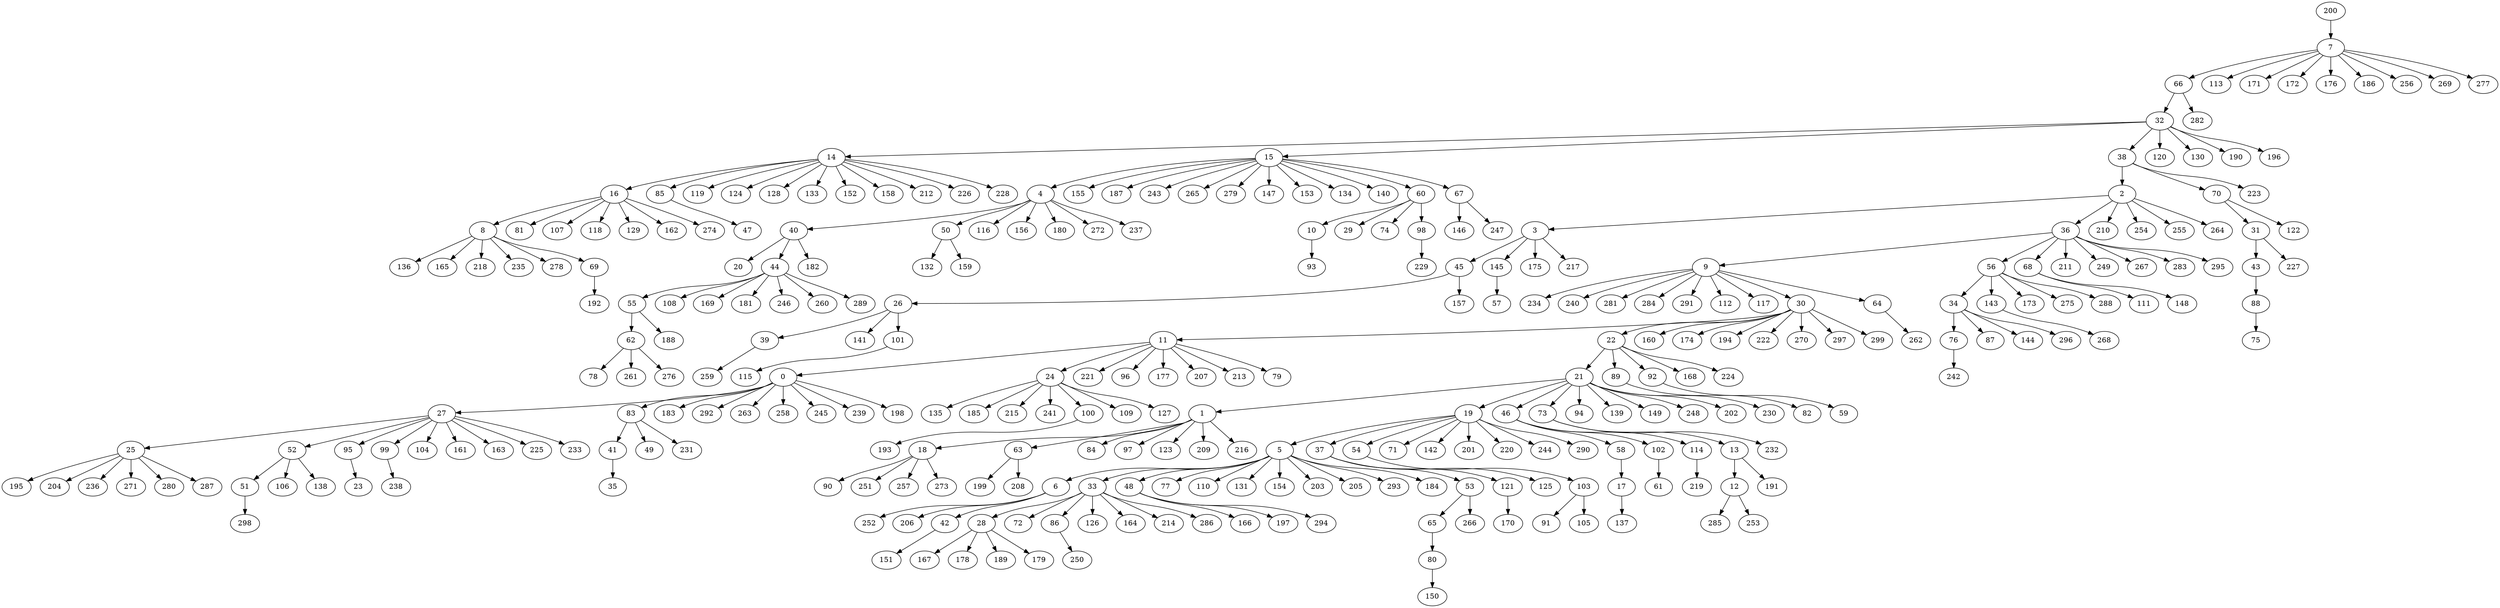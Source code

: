 digraph arbol {200 -> 7[Label=1];
7 -> 66[Label=1];
7 -> 113[Label=1];
7 -> 171[Label=1];
7 -> 172[Label=1];
7 -> 176[Label=1];
7 -> 186[Label=1];
7 -> 256[Label=1];
7 -> 269[Label=1];
7 -> 277[Label=1];
14 -> 16[Label=1];
8 -> 136[Label=1];
8 -> 165[Label=1];
14 -> 85[Label=1];
8 -> 218[Label=1];
8 -> 235[Label=1];
14 -> 119[Label=1];
8 -> 278[Label=1];
14 -> 124[Label=1];
14 -> 128[Label=1];
14 -> 133[Label=1];
14 -> 152[Label=1];
4 -> 40[Label=1];
9 -> 234[Label=1];
9 -> 240[Label=1];
14 -> 158[Label=1];
4 -> 50[Label=1];
4 -> 116[Label=1];
9 -> 281[Label=1];
9 -> 284[Label=1];
9 -> 291[Label=1];
12 -> 285[Label=1];
13 -> 12[Label=1];
13 -> 191[Label=1];
14 -> 212[Label=1];
4 -> 156[Label=1];
0 -> 27[Label=1];
4 -> 180[Label=1];
0 -> 83[Label=1];
0 -> 183[Label=1];
11 -> 0[Label=1];
15 -> 4[Label=1];
9 -> 112[Label=1];
6 -> 252[Label=1];
9 -> 117[Label=1];
15 -> 155[Label=1];
15 -> 187[Label=1];
15 -> 243[Label=1];
15 -> 265[Label=1];
15 -> 279[Label=1];
16 -> 81[Label=1];
2 -> 3[Label=1];
1 -> 18[Label=1];
1 -> 63[Label=1];
10 -> 93[Label=1];
16 -> 107[Label=1];
2 -> 36[Label=1];
1 -> 84[Label=1];
1 -> 97[Label=1];
2 -> 210[Label=1];
1 -> 123[Label=1];
1 -> 209[Label=1];
16 -> 118[Label=1];
2 -> 254[Label=1];
1 -> 216[Label=1];
2 -> 255[Label=1];
16 -> 129[Label=1];
2 -> 264[Label=1];
3 -> 45[Label=1];
5 -> 6[Label=1];
16 -> 162[Label=1];
3 -> 145[Label=1];
3 -> 175[Label=1];
5 -> 33[Label=1];
5 -> 48[Label=1];
5 -> 77[Label=1];
5 -> 110[Label=1];
16 -> 274[Label=1];
3 -> 217[Label=1];
5 -> 131[Label=1];
5 -> 154[Label=1];
17 -> 137[Label=1];
18 -> 90[Label=1];
18 -> 251[Label=1];
18 -> 257[Label=1];
18 -> 273[Label=1];
12 -> 253[Label=1];
19 -> 5[Label=1];
19 -> 37[Label=1];
19 -> 54[Label=1];
19 -> 71[Label=1];
19 -> 142[Label=1];
19 -> 201[Label=1];
19 -> 220[Label=1];
19 -> 244[Label=1];
19 -> 290[Label=1];
21 -> 19[Label=1];
21 -> 46[Label=1];
21 -> 73[Label=1];
21 -> 94[Label=1];
21 -> 139[Label=1];
21 -> 149[Label=1];
21 -> 248[Label=1];
22 -> 89[Label=1];
22 -> 92[Label=1];
22 -> 168[Label=1];
22 -> 224[Label=1];
24 -> 135[Label=1];
24 -> 185[Label=1];
24 -> 215[Label=1];
24 -> 241[Label=1];
25 -> 195[Label=1];
25 -> 204[Label=1];
25 -> 236[Label=1];
25 -> 271[Label=1];
25 -> 280[Label=1];
26 -> 39[Label=1];
26 -> 141[Label=1];
27 -> 25[Label=1];
26 -> 101[Label=1];
28 -> 167[Label=1];
28 -> 178[Label=1];
28 -> 189[Label=1];
30 -> 11[Label=1];
21 -> 202[Label=1];
21 -> 230[Label=1];
28 -> 179[Label=1];
30 -> 160[Label=1];
30 -> 174[Label=1];
30 -> 194[Label=1];
30 -> 222[Label=1];
30 -> 270[Label=1];
31 -> 43[Label=1];
31 -> 227[Label=1];
32 -> 14[Label=1];
8 -> 69[Label=1];
15 -> 147[Label=1];
11 -> 221[Label=1];
15 -> 153[Label=1];
16 -> 8[Label=1];
15 -> 134[Label=1];
11 -> 96[Label=1];
11 -> 177[Label=1];
15 -> 140[Label=1];
11 -> 207[Label=1];
11 -> 213[Label=1];
24 -> 100[Label=1];
24 -> 109[Label=1];
24 -> 127[Label=1];
6 -> 206[Label=1];
30 -> 297[Label=1];
30 -> 299[Label=1];
32 -> 15[Label=1];
5 -> 203[Label=1];
9 -> 30[Label=1];
5 -> 205[Label=1];
5 -> 293[Label=1];
9 -> 64[Label=1];
6 -> 42[Label=1];
32 -> 38[Label=1];
25 -> 287[Label=1];
27 -> 52[Label=1];
32 -> 120[Label=1];
27 -> 95[Label=1];
27 -> 99[Label=1];
32 -> 130[Label=1];
27 -> 104[Label=1];
27 -> 161[Label=1];
32 -> 190[Label=1];
27 -> 163[Label=1];
27 -> 225[Label=1];
32 -> 196[Label=1];
27 -> 233[Label=1];
30 -> 22[Label=1];
33 -> 28[Label=1];
33 -> 72[Label=1];
33 -> 86[Label=1];
33 -> 126[Label=1];
33 -> 164[Label=1];
33 -> 214[Label=1];
33 -> 286[Label=1];
34 -> 76[Label=1];
34 -> 87[Label=1];
34 -> 144[Label=1];
34 -> 296[Label=1];
36 -> 9[Label=1];
5 -> 184[Label=1];
36 -> 56[Label=1];
36 -> 68[Label=1];
36 -> 211[Label=1];
36 -> 249[Label=1];
36 -> 267[Label=1];
36 -> 283[Label=1];
36 -> 295[Label=1];
37 -> 53[Label=1];
37 -> 121[Label=1];
37 -> 125[Label=1];
38 -> 2[Label=1];
21 -> 1[Label=1];
22 -> 21[Label=1];
38 -> 70[Label=1];
38 -> 223[Label=1];
39 -> 259[Label=1];
40 -> 20[Label=1];
40 -> 44[Label=1];
11 -> 79[Label=1];
11 -> 24[Label=1];
0 -> 292[Label=1];
0 -> 263[Label=1];
0 -> 258[Label=1];
0 -> 245[Label=1];
0 -> 239[Label=1];
0 -> 198[Label=1];
40 -> 182[Label=1];
41 -> 35[Label=1];
42 -> 151[Label=1];
43 -> 88[Label=1];
44 -> 55[Label=1];
44 -> 108[Label=1];
44 -> 169[Label=1];
44 -> 181[Label=1];
44 -> 246[Label=1];
44 -> 260[Label=1];
44 -> 289[Label=1];
45 -> 26[Label=1];
45 -> 157[Label=1];
46 -> 58[Label=1];
46 -> 102[Label=1];
46 -> 114[Label=1];
48 -> 166[Label=1];
48 -> 197[Label=1];
48 -> 294[Label=1];
50 -> 132[Label=1];
50 -> 159[Label=1];
51 -> 298[Label=1];
52 -> 51[Label=1];
52 -> 106[Label=1];
52 -> 138[Label=1];
53 -> 65[Label=1];
53 -> 266[Label=1];
54 -> 103[Label=1];
55 -> 62[Label=1];
55 -> 188[Label=1];
56 -> 34[Label=1];
56 -> 143[Label=1];
56 -> 173[Label=1];
56 -> 275[Label=1];
56 -> 288[Label=1];
58 -> 17[Label=1];
60 -> 10[Label=1];
60 -> 29[Label=1];
60 -> 74[Label=1];
60 -> 98[Label=1];
15 -> 67[Label=1];
15 -> 60[Label=1];
4 -> 272[Label=1];
4 -> 237[Label=1];
62 -> 78[Label=1];
62 -> 261[Label=1];
62 -> 276[Label=1];
63 -> 199[Label=1];
63 -> 208[Label=1];
64 -> 262[Label=1];
65 -> 80[Label=1];
66 -> 32[Label=1];
14 -> 226[Label=1];
14 -> 228[Label=1];
66 -> 282[Label=1];
67 -> 146[Label=1];
67 -> 247[Label=1];
68 -> 111[Label=1];
68 -> 148[Label=1];
69 -> 192[Label=1];
70 -> 31[Label=1];
70 -> 122[Label=1];
73 -> 13[Label=1];
73 -> 232[Label=1];
76 -> 242[Label=1];
80 -> 150[Label=1];
83 -> 41[Label=1];
83 -> 49[Label=1];
83 -> 231[Label=1];
85 -> 47[Label=1];
86 -> 250[Label=1];
88 -> 75[Label=1];
89 -> 82[Label=1];
92 -> 59[Label=1];
95 -> 23[Label=1];
98 -> 229[Label=1];
99 -> 238[Label=1];
100 -> 193[Label=1];
101 -> 115[Label=1];
102 -> 61[Label=1];
103 -> 91[Label=1];
103 -> 105[Label=1];
114 -> 219[Label=1];
121 -> 170[Label=1];
143 -> 268[Label=1];
145 -> 57[Label=1];
}